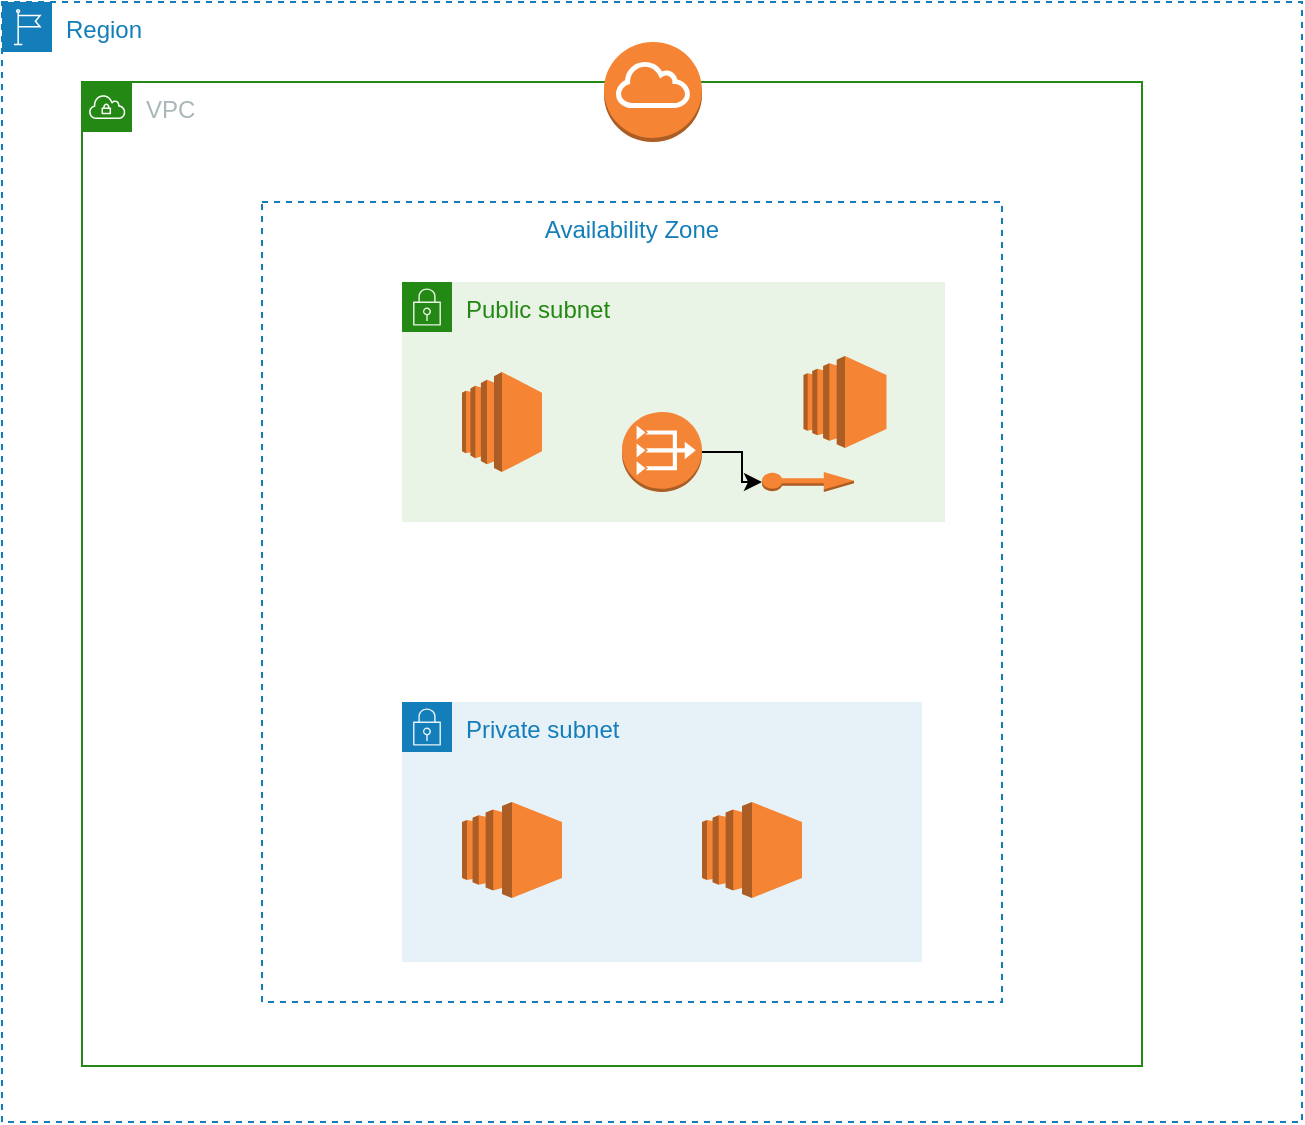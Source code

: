 <mxfile version="19.0.3" type="device"><diagram id="56fwIuclaYJzZyGfDMuM" name="Page-1"><mxGraphModel dx="1422" dy="905" grid="1" gridSize="10" guides="1" tooltips="1" connect="1" arrows="1" fold="1" page="1" pageScale="1" pageWidth="850" pageHeight="1100" math="0" shadow="0"><root><mxCell id="0"/><mxCell id="1" parent="0"/><mxCell id="xFg7MDbCwVZA1NrWA7qA-20" value="Region" style="points=[[0,0],[0.25,0],[0.5,0],[0.75,0],[1,0],[1,0.25],[1,0.5],[1,0.75],[1,1],[0.75,1],[0.5,1],[0.25,1],[0,1],[0,0.75],[0,0.5],[0,0.25]];outlineConnect=0;gradientColor=none;html=1;whiteSpace=wrap;fontSize=12;fontStyle=0;container=1;pointerEvents=0;collapsible=0;recursiveResize=0;shape=mxgraph.aws4.group;grIcon=mxgraph.aws4.group_region;strokeColor=#147EBA;fillColor=none;verticalAlign=top;align=left;spacingLeft=30;fontColor=#147EBA;dashed=1;" parent="1" vertex="1"><mxGeometry x="100" y="240" width="650" height="560" as="geometry"/></mxCell><mxCell id="xFg7MDbCwVZA1NrWA7qA-21" value="VPC" style="points=[[0,0],[0.25,0],[0.5,0],[0.75,0],[1,0],[1,0.25],[1,0.5],[1,0.75],[1,1],[0.75,1],[0.5,1],[0.25,1],[0,1],[0,0.75],[0,0.5],[0,0.25]];outlineConnect=0;gradientColor=none;html=1;whiteSpace=wrap;fontSize=12;fontStyle=0;container=1;pointerEvents=0;collapsible=0;recursiveResize=0;shape=mxgraph.aws4.group;grIcon=mxgraph.aws4.group_vpc;strokeColor=#248814;fillColor=none;verticalAlign=top;align=left;spacingLeft=30;fontColor=#AAB7B8;dashed=0;" parent="xFg7MDbCwVZA1NrWA7qA-20" vertex="1"><mxGeometry x="40" y="40" width="530" height="492" as="geometry"/></mxCell><mxCell id="xFg7MDbCwVZA1NrWA7qA-23" value="Availability Zone" style="fillColor=none;strokeColor=#147EBA;dashed=1;verticalAlign=top;fontStyle=0;fontColor=#147EBA;" parent="xFg7MDbCwVZA1NrWA7qA-21" vertex="1"><mxGeometry x="90" y="60" width="370" height="400" as="geometry"/></mxCell><mxCell id="xFg7MDbCwVZA1NrWA7qA-27" value="Private subnet" style="points=[[0,0],[0.25,0],[0.5,0],[0.75,0],[1,0],[1,0.25],[1,0.5],[1,0.75],[1,1],[0.75,1],[0.5,1],[0.25,1],[0,1],[0,0.75],[0,0.5],[0,0.25]];outlineConnect=0;gradientColor=none;html=1;whiteSpace=wrap;fontSize=12;fontStyle=0;container=1;pointerEvents=0;collapsible=0;recursiveResize=0;shape=mxgraph.aws4.group;grIcon=mxgraph.aws4.group_security_group;grStroke=0;strokeColor=#147EBA;fillColor=#E6F2F8;verticalAlign=top;align=left;spacingLeft=30;fontColor=#147EBA;dashed=0;" parent="xFg7MDbCwVZA1NrWA7qA-21" vertex="1"><mxGeometry x="160" y="310" width="260" height="130" as="geometry"/></mxCell><mxCell id="qaim9E9DLVEy3uiRoY8U-3" value="" style="outlineConnect=0;dashed=0;verticalLabelPosition=bottom;verticalAlign=top;align=center;html=1;shape=mxgraph.aws3.ec2;fillColor=#F58534;gradientColor=none;" vertex="1" parent="xFg7MDbCwVZA1NrWA7qA-27"><mxGeometry x="150" y="50" width="50" height="48" as="geometry"/></mxCell><mxCell id="xFg7MDbCwVZA1NrWA7qA-30" value="Public subnet" style="points=[[0,0],[0.25,0],[0.5,0],[0.75,0],[1,0],[1,0.25],[1,0.5],[1,0.75],[1,1],[0.75,1],[0.5,1],[0.25,1],[0,1],[0,0.75],[0,0.5],[0,0.25]];outlineConnect=0;gradientColor=none;html=1;whiteSpace=wrap;fontSize=12;fontStyle=0;container=1;pointerEvents=0;collapsible=0;recursiveResize=0;shape=mxgraph.aws4.group;grIcon=mxgraph.aws4.group_security_group;grStroke=0;strokeColor=#248814;fillColor=#E9F3E6;verticalAlign=top;align=left;spacingLeft=30;fontColor=#248814;dashed=0;" parent="xFg7MDbCwVZA1NrWA7qA-21" vertex="1"><mxGeometry x="160" y="100" width="271.5" height="120" as="geometry"/></mxCell><mxCell id="xFg7MDbCwVZA1NrWA7qA-37" value="" style="outlineConnect=0;dashed=0;verticalLabelPosition=bottom;verticalAlign=top;align=center;html=1;shape=mxgraph.aws3.ec2;fillColor=#F58534;gradientColor=none;" parent="xFg7MDbCwVZA1NrWA7qA-30" vertex="1"><mxGeometry x="30" y="45" width="40" height="50" as="geometry"/></mxCell><mxCell id="xFg7MDbCwVZA1NrWA7qA-50" value="" style="outlineConnect=0;dashed=0;verticalLabelPosition=bottom;verticalAlign=top;align=center;html=1;shape=mxgraph.aws3.elastic_ip;fillColor=#F58534;gradientColor=none;" parent="xFg7MDbCwVZA1NrWA7qA-30" vertex="1"><mxGeometry x="180" y="95" width="46" height="10" as="geometry"/></mxCell><mxCell id="xFg7MDbCwVZA1NrWA7qA-32" value="" style="outlineConnect=0;dashed=0;verticalLabelPosition=bottom;verticalAlign=top;align=center;html=1;shape=mxgraph.aws3.internet_gateway;fillColor=#F58534;gradientColor=none;" parent="xFg7MDbCwVZA1NrWA7qA-21" vertex="1"><mxGeometry x="261" y="-20" width="49" height="50" as="geometry"/></mxCell><mxCell id="xFg7MDbCwVZA1NrWA7qA-35" value="" style="outlineConnect=0;dashed=0;verticalLabelPosition=bottom;verticalAlign=top;align=center;html=1;shape=mxgraph.aws3.ec2;fillColor=#F58534;gradientColor=none;" parent="xFg7MDbCwVZA1NrWA7qA-21" vertex="1"><mxGeometry x="190" y="360" width="50" height="48" as="geometry"/></mxCell><object label="" Bastion="" id="xFg7MDbCwVZA1NrWA7qA-51"><mxCell style="outlineConnect=0;dashed=0;verticalLabelPosition=bottom;verticalAlign=top;align=center;html=1;shape=mxgraph.aws3.ec2;fillColor=#F58534;gradientColor=none;" parent="xFg7MDbCwVZA1NrWA7qA-21" vertex="1"><mxGeometry x="360.75" y="137" width="41.5" height="46" as="geometry"/></mxCell></object><mxCell id="xFg7MDbCwVZA1NrWA7qA-31" value="" style="outlineConnect=0;dashed=0;verticalLabelPosition=bottom;verticalAlign=top;align=center;html=1;shape=mxgraph.aws3.vpc_nat_gateway;fillColor=#F58536;gradientColor=none;" parent="xFg7MDbCwVZA1NrWA7qA-21" vertex="1"><mxGeometry x="270" y="165" width="40" height="40" as="geometry"/></mxCell><mxCell id="xFg7MDbCwVZA1NrWA7qA-52" style="edgeStyle=orthogonalEdgeStyle;rounded=0;orthogonalLoop=1;jettySize=auto;html=1;exitX=1;exitY=0.5;exitDx=0;exitDy=0;exitPerimeter=0;" parent="xFg7MDbCwVZA1NrWA7qA-21" source="xFg7MDbCwVZA1NrWA7qA-31" target="xFg7MDbCwVZA1NrWA7qA-50" edge="1"><mxGeometry relative="1" as="geometry"/></mxCell></root></mxGraphModel></diagram></mxfile>